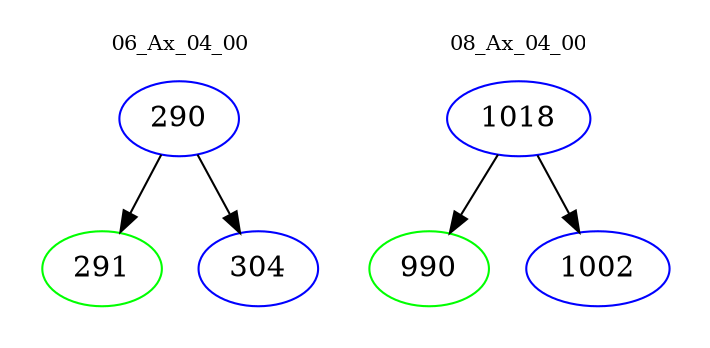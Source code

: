 digraph{
subgraph cluster_0 {
color = white
label = "06_Ax_04_00";
fontsize=10;
T0_290 [label="290", color="blue"]
T0_290 -> T0_291 [color="black"]
T0_291 [label="291", color="green"]
T0_290 -> T0_304 [color="black"]
T0_304 [label="304", color="blue"]
}
subgraph cluster_1 {
color = white
label = "08_Ax_04_00";
fontsize=10;
T1_1018 [label="1018", color="blue"]
T1_1018 -> T1_990 [color="black"]
T1_990 [label="990", color="green"]
T1_1018 -> T1_1002 [color="black"]
T1_1002 [label="1002", color="blue"]
}
}
